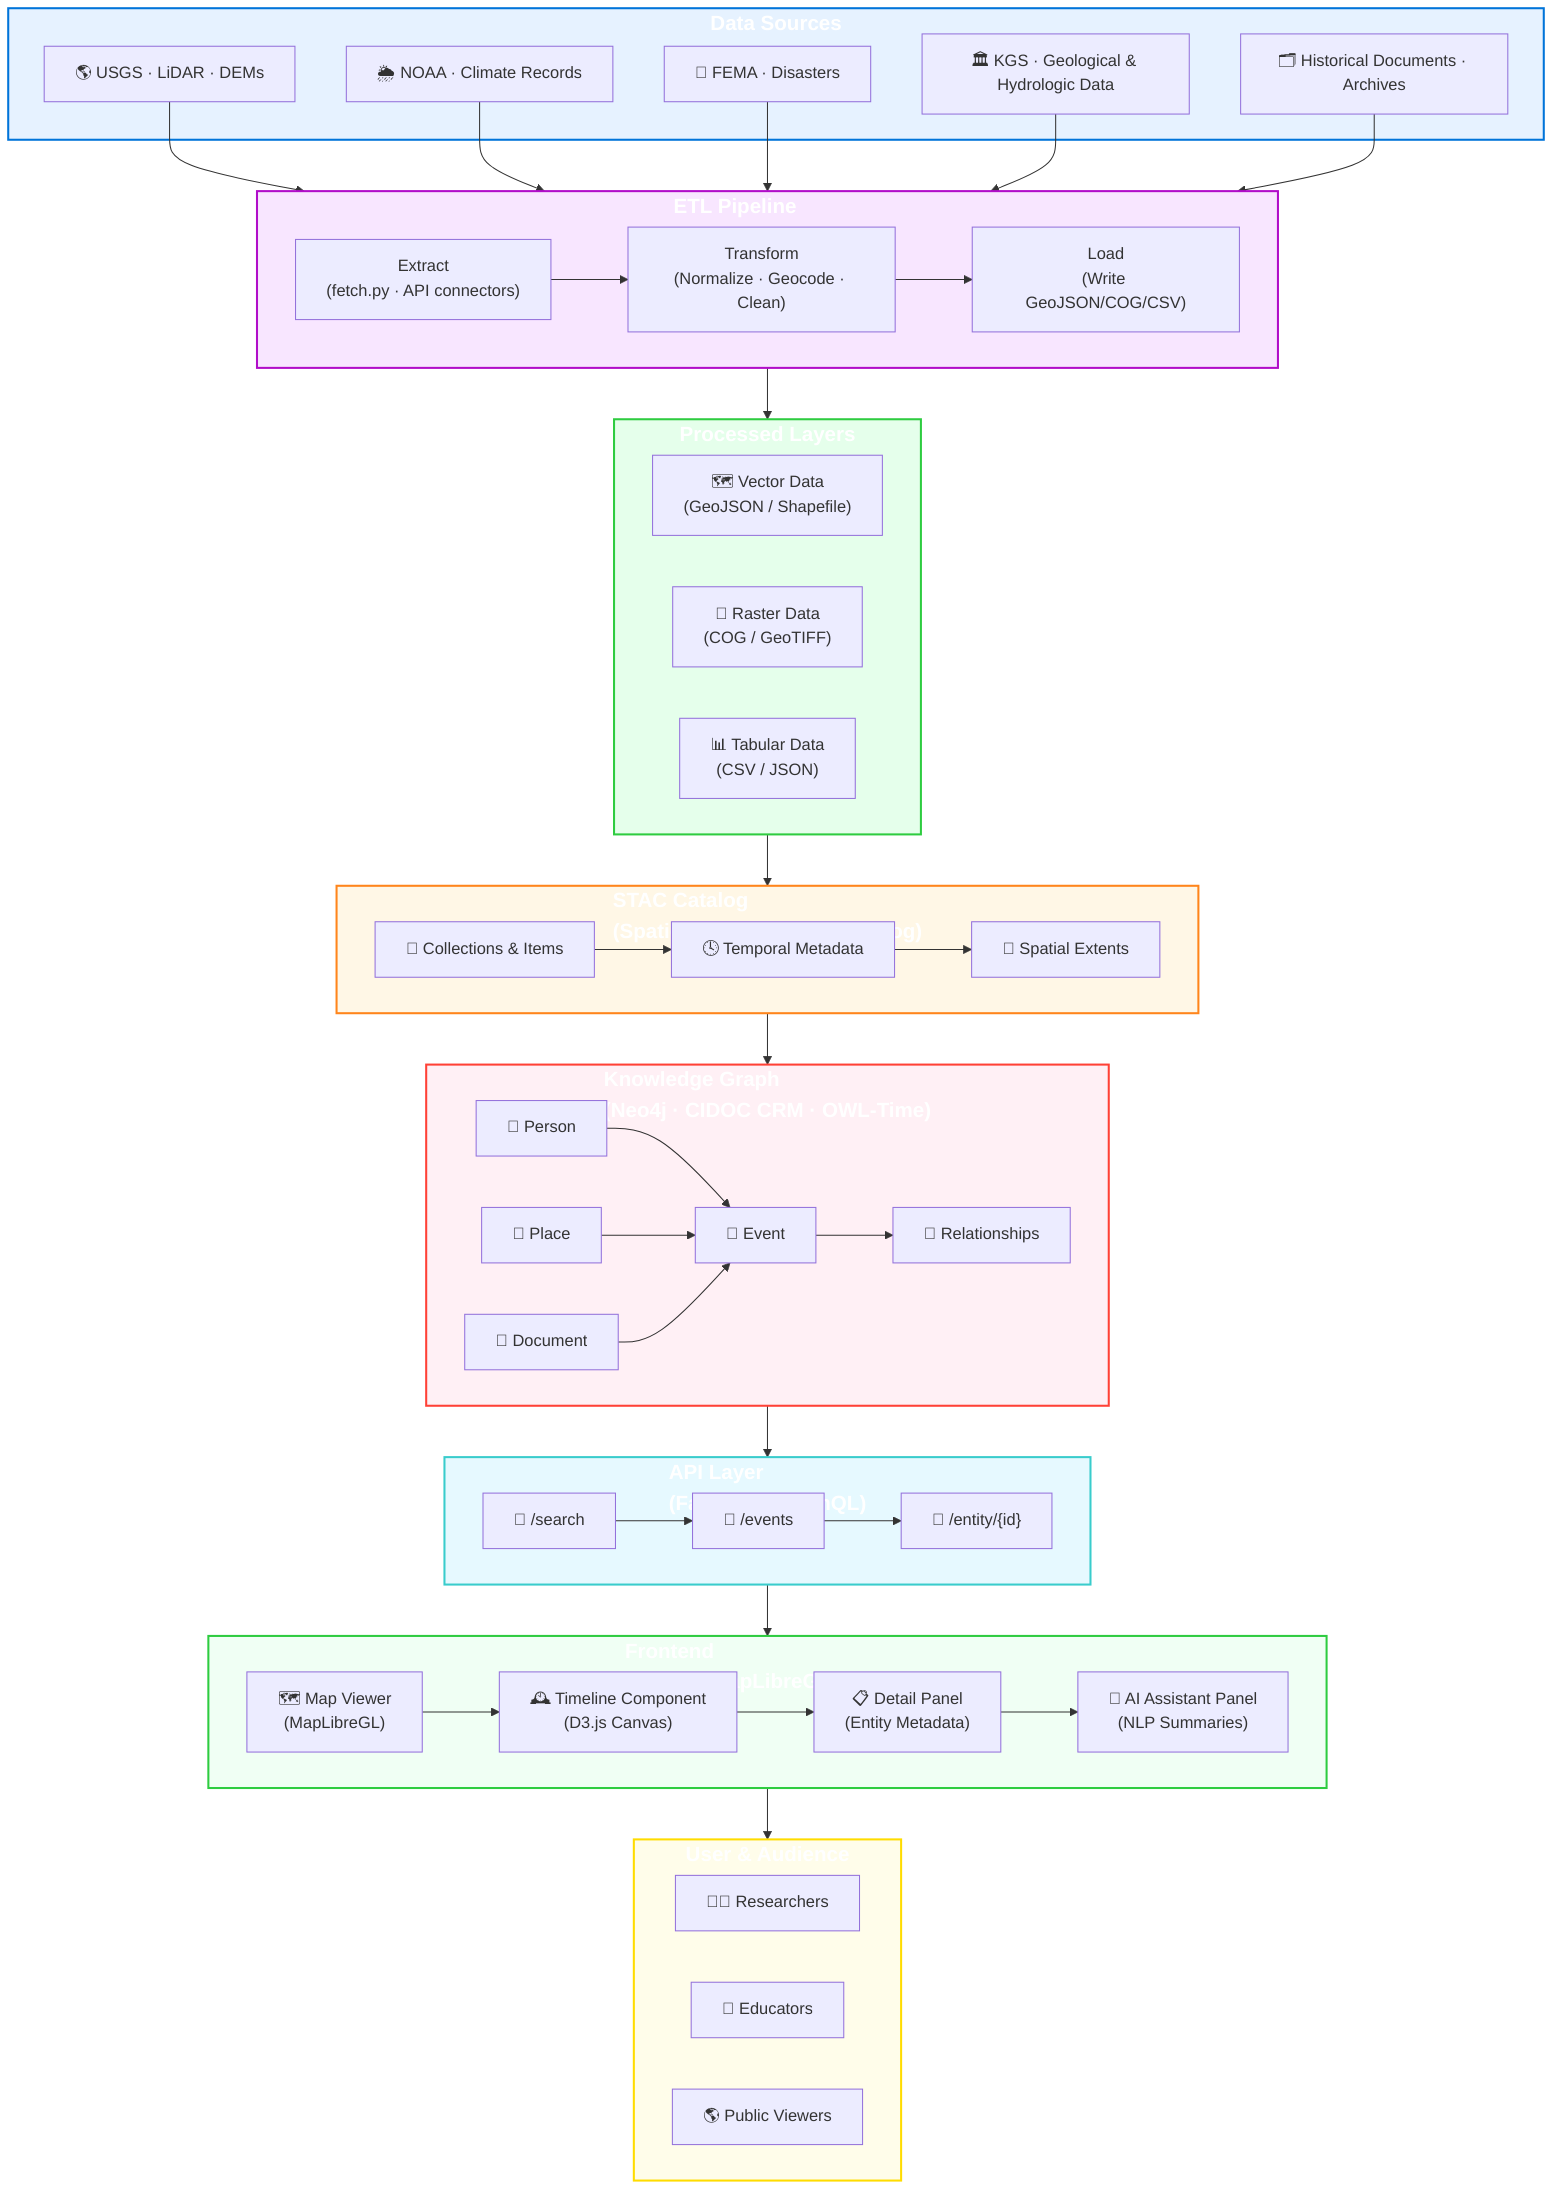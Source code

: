 %%-------------------------------------------------------------
%% Kansas Frontier Matrix — System Architecture Diagram
%% File: docs/design/diagrams/system_architecture.mmd
%% Author: Kansas Frontier Matrix · Systems & UI Architecture Team
%% License: CC-BY-4.0
%% Last Updated: {{ ISO8601_DATE }}
%%-------------------------------------------------------------

flowchart TD
  %% === DATA INGESTION LAYER ===
  subgraph A["Data Sources"]
    A1["🌎 USGS · LiDAR · DEMs"]
    A2["🌦 NOAA · Climate Records"]
    A3["📜 FEMA · Disasters"]
    A4["🏛 KGS · Geological & Hydrologic Data"]
    A5["🗂 Historical Documents · Archives"]
  end

  %% === ETL PIPELINE ===
  subgraph B["ETL Pipeline\n(Python + Makefile)"]
    B1["Extract\n(fetch.py · API connectors)"]
    B2["Transform\n(Normalize · Geocode · Clean)"]
    B3["Load\n(Write GeoJSON/COG/CSV)"]
    B1 --> B2 --> B3
  end

  %% === PROCESSED DATA ===
  subgraph C["Processed Layers"]
    C1["🗺️ Vector Data\n(GeoJSON / Shapefile)"]
    C2["🌄 Raster Data\n(COG / GeoTIFF)"]
    C3["📊 Tabular Data\n(CSV / JSON)"]
  end

  %% === METADATA / CATALOG ===
  subgraph D["STAC Catalog\n(SpatioTemporal Asset Catalog)"]
    D1["📇 Collections & Items"]
    D2["🕓 Temporal Metadata"]
    D3["📍 Spatial Extents"]
    D1 --> D2 --> D3
  end

  %% === KNOWLEDGE GRAPH ===
  subgraph E["Knowledge Graph\n(Neo4j · CIDOC CRM · OWL-Time)"]
    E1["🧑 Person"]
    E2["📍 Place"]
    E3["📆 Event"]
    E4["📄 Document"]
    E5["🔗 Relationships"]
    E1 --> E3
    E2 --> E3
    E4 --> E3
    E3 --> E5
  end

  %% === API LAYER ===
  subgraph F["API Layer\n(FastAPI · GraphQL)"]
    F1["🔎 /search"]
    F2["🧭 /events"]
    F3["📘 /entity/{id}"]
    F1 --> F2 --> F3
  end

  %% === FRONTEND ===
  subgraph G["Frontend\n(React + MapLibreGL + D3.js)"]
    G1["🗺️ Map Viewer\n(MapLibreGL)"]
    G2["🕰️ Timeline Component\n(D3.js Canvas)"]
    G3["📋 Detail Panel\n(Entity Metadata)"]
    G4["🤖 AI Assistant Panel\n(NLP Summaries)"]
    G1 --> G2 --> G3 --> G4
  end

  %% === USER ===
  subgraph H["User & Audience"]
    H1["👩‍💻 Researchers"]
    H2["🏫 Educators"]
    H3["🌎 Public Viewers"]
  end

  %% === DATA FLOW ===
  A1 & A2 & A3 & A4 & A5 --> B
  B --> C
  C --> D
  D --> E
  E --> F
  F --> G
  G --> H

  %% === STYLE DEFINITIONS ===
  style A fill:#E6F2FF,stroke:#0074D9,stroke-width:2px
  style B fill:#F8E6FF,stroke:#B10DC9,stroke-width:2px
  style C fill:#E5FFEB,stroke:#2ECC40,stroke-width:2px
  style D fill:#FFF7E6,stroke:#FF851B,stroke-width:2px
  style E fill:#FFF0F5,stroke:#FF4136,stroke-width:2px
  style F fill:#E6F9FF,stroke:#39CCCC,stroke-width:2px
  style G fill:#F0FFF4,stroke:#2ECC40,stroke-width:2px
  style H fill:#FFFDEA,stroke:#FFDC00,stroke-width:2px

  %% === TITLE ===
  classDef title fill:#003366,color:#FFFFFF,font-size:20px,font-weight:bold
  class A,B,C,D,E,F,G,H title

%% END OF MERMAID